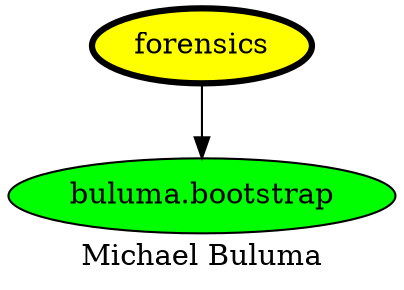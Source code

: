 digraph PhiloDilemma {
  label = "Michael Buluma" ;
  overlap=false
  {
    "forensics" [fillcolor=yellow style=filled penwidth=3]
    "buluma.bootstrap" [fillcolor=green style=filled]
  }
  "forensics" -> "buluma.bootstrap"
}
